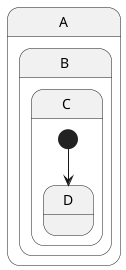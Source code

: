 {
  "sha1": "2glgopllrlyuvw4pdw59k0nlaplts68",
  "insertion": {
    "when": "2024-05-30T20:48:19.990Z",
    "user": "plantuml@gmail.com"
  }
}
@startuml
state A begin
  state B begin
    state C begin
      [*] --> D
    end state
  end state
end state

@enduml
